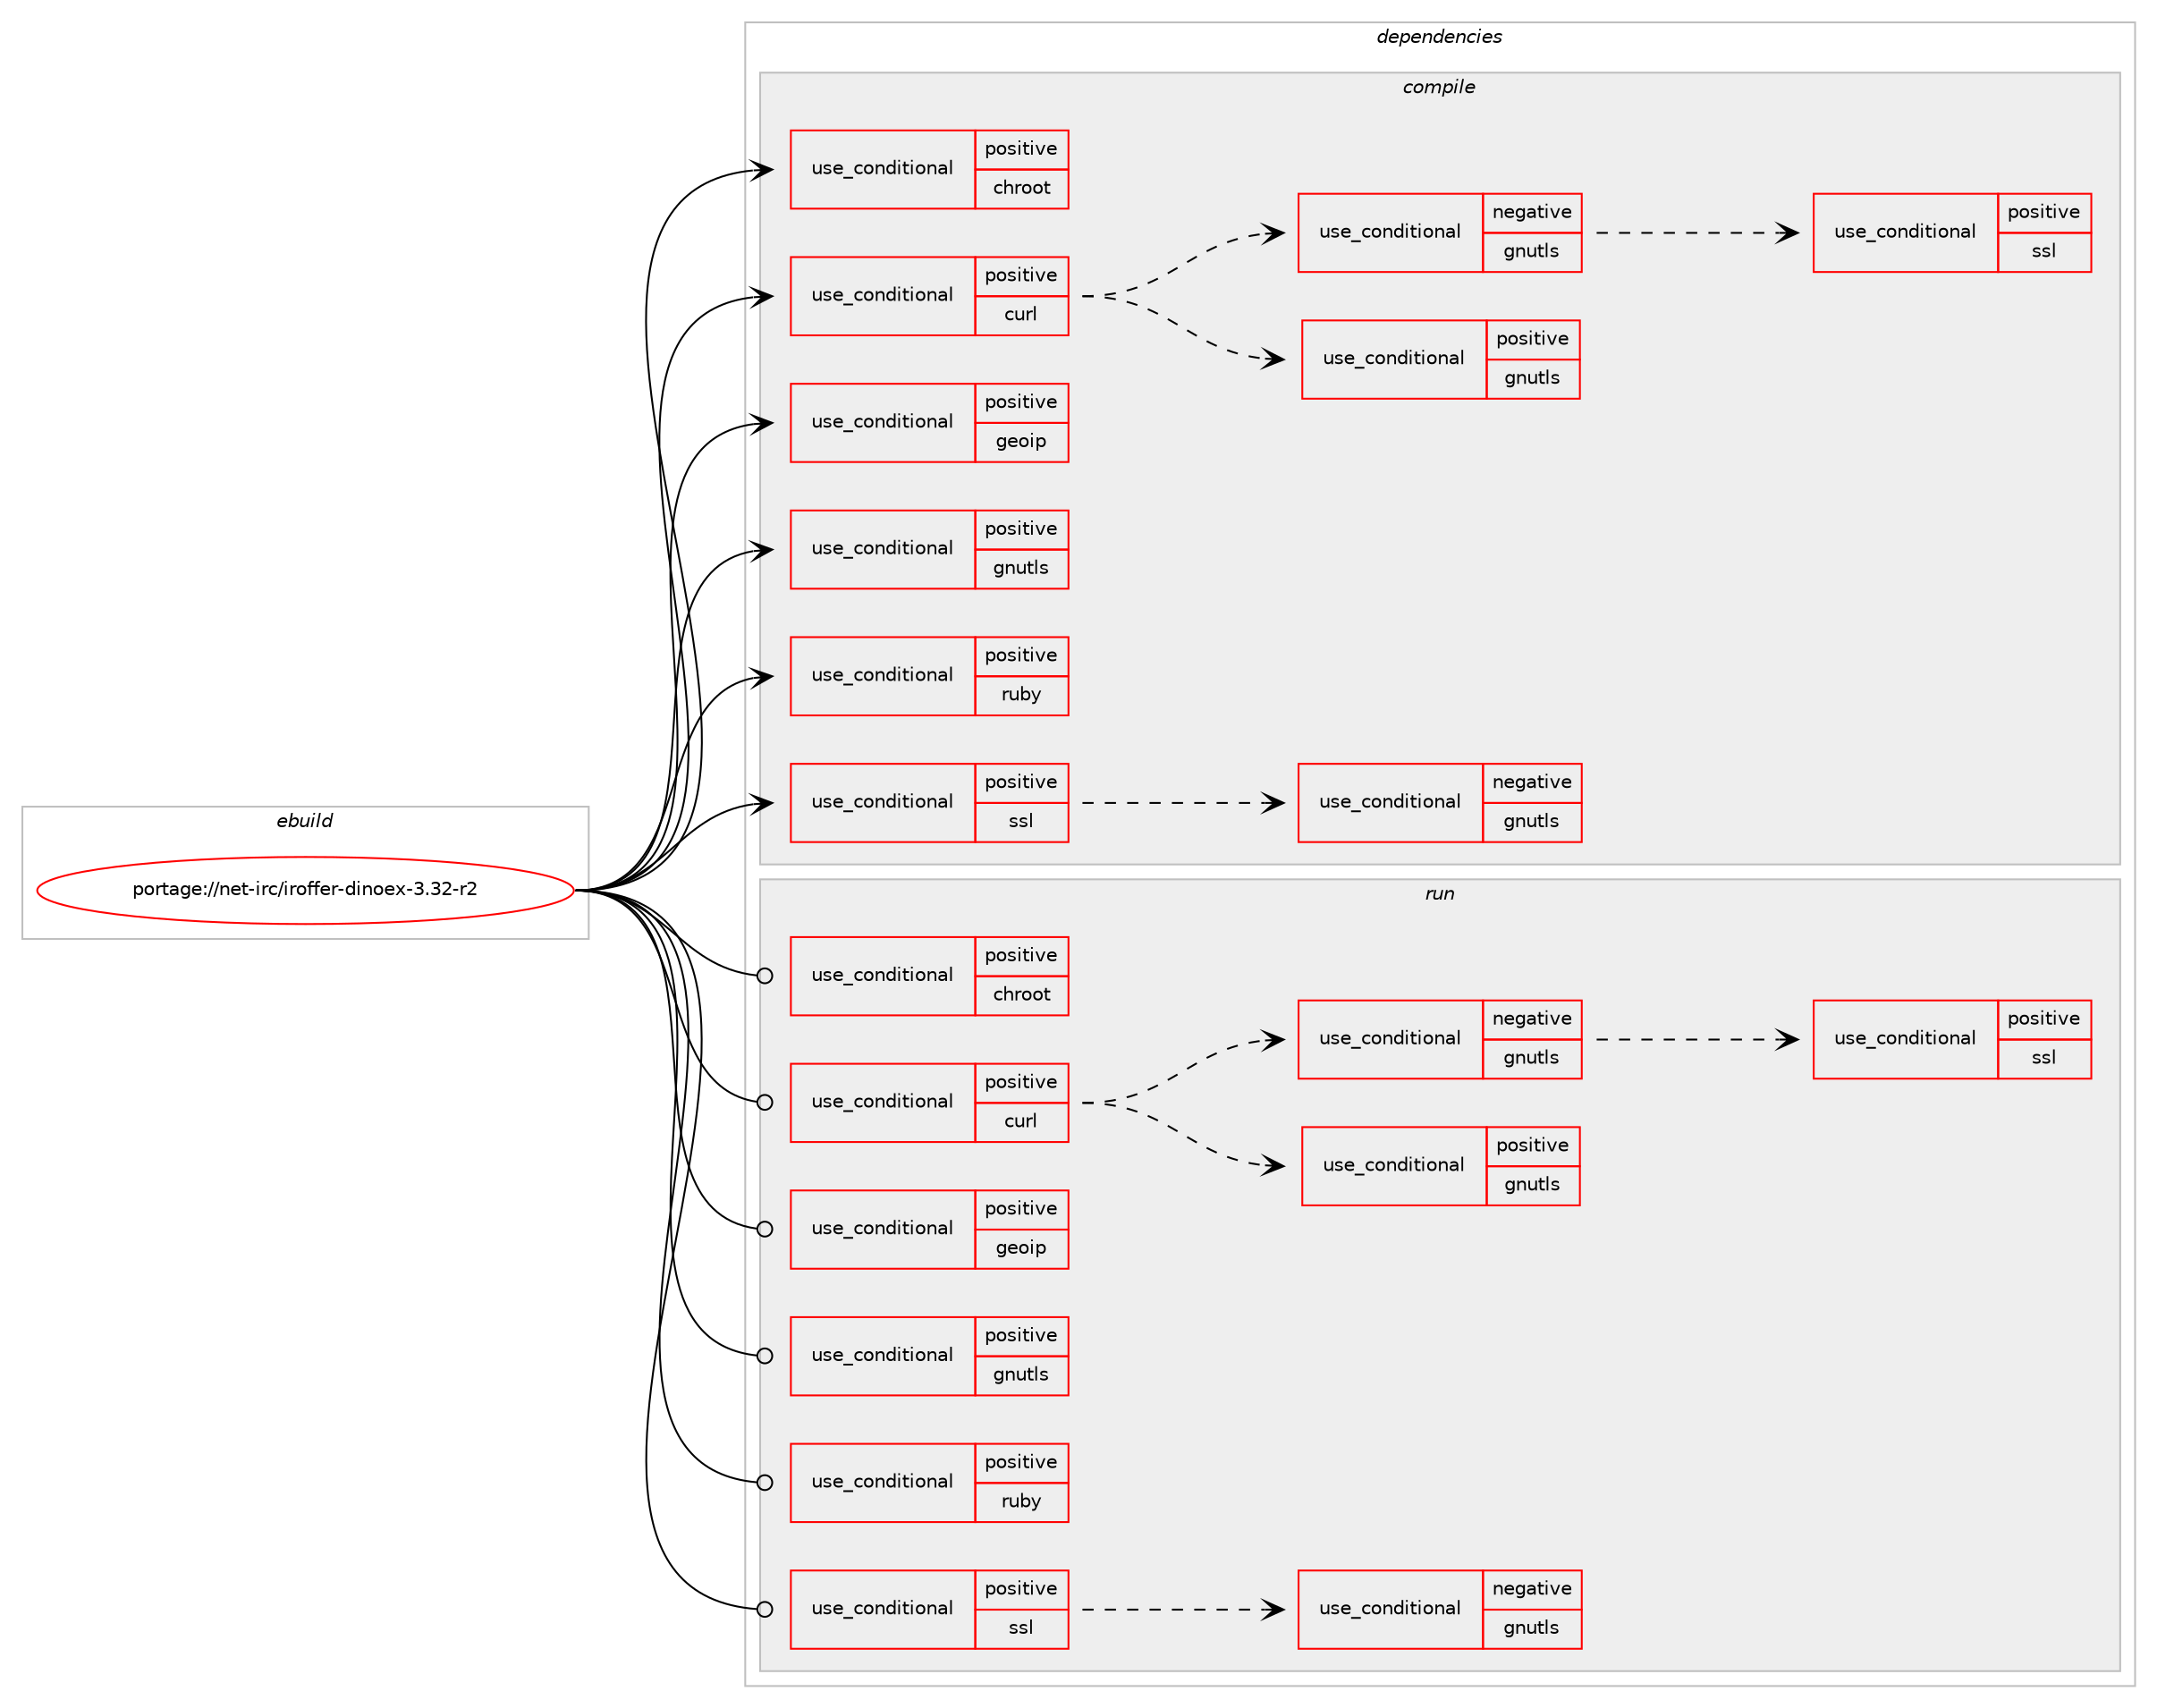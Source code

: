 digraph prolog {

# *************
# Graph options
# *************

newrank=true;
concentrate=true;
compound=true;
graph [rankdir=LR,fontname=Helvetica,fontsize=10,ranksep=1.5];#, ranksep=2.5, nodesep=0.2];
edge  [arrowhead=vee];
node  [fontname=Helvetica,fontsize=10];

# **********
# The ebuild
# **********

subgraph cluster_leftcol {
color=gray;
rank=same;
label=<<i>ebuild</i>>;
id [label="portage://net-irc/iroffer-dinoex-3.32-r2", color=red, width=4, href="../net-irc/iroffer-dinoex-3.32-r2.svg"];
}

# ****************
# The dependencies
# ****************

subgraph cluster_midcol {
color=gray;
label=<<i>dependencies</i>>;
subgraph cluster_compile {
fillcolor="#eeeeee";
style=filled;
label=<<i>compile</i>>;
subgraph cond148 {
dependency226 [label=<<TABLE BORDER="0" CELLBORDER="1" CELLSPACING="0" CELLPADDING="4"><TR><TD ROWSPAN="3" CELLPADDING="10">use_conditional</TD></TR><TR><TD>positive</TD></TR><TR><TD>chroot</TD></TR></TABLE>>, shape=none, color=red];
# *** BEGIN UNKNOWN DEPENDENCY TYPE (TODO) ***
# dependency226 -> package_dependency(portage://net-irc/iroffer-dinoex-3.32-r2,install,no,dev-libs,nss,none,[,,],[],[])
# *** END UNKNOWN DEPENDENCY TYPE (TODO) ***

}
id:e -> dependency226:w [weight=20,style="solid",arrowhead="vee"];
subgraph cond149 {
dependency227 [label=<<TABLE BORDER="0" CELLBORDER="1" CELLSPACING="0" CELLPADDING="4"><TR><TD ROWSPAN="3" CELLPADDING="10">use_conditional</TD></TR><TR><TD>positive</TD></TR><TR><TD>curl</TD></TR></TABLE>>, shape=none, color=red];
# *** BEGIN UNKNOWN DEPENDENCY TYPE (TODO) ***
# dependency227 -> package_dependency(portage://net-irc/iroffer-dinoex-3.32-r2,install,no,net-misc,curl,none,[,,],[],[use(optenable(ssl),none)])
# *** END UNKNOWN DEPENDENCY TYPE (TODO) ***

subgraph cond150 {
dependency228 [label=<<TABLE BORDER="0" CELLBORDER="1" CELLSPACING="0" CELLPADDING="4"><TR><TD ROWSPAN="3" CELLPADDING="10">use_conditional</TD></TR><TR><TD>positive</TD></TR><TR><TD>gnutls</TD></TR></TABLE>>, shape=none, color=red];
# *** BEGIN UNKNOWN DEPENDENCY TYPE (TODO) ***
# dependency228 -> package_dependency(portage://net-irc/iroffer-dinoex-3.32-r2,install,no,net-misc,curl,none,[,,],[],[use(enable(curl_ssl_gnutls),none)])
# *** END UNKNOWN DEPENDENCY TYPE (TODO) ***

}
dependency227:e -> dependency228:w [weight=20,style="dashed",arrowhead="vee"];
subgraph cond151 {
dependency229 [label=<<TABLE BORDER="0" CELLBORDER="1" CELLSPACING="0" CELLPADDING="4"><TR><TD ROWSPAN="3" CELLPADDING="10">use_conditional</TD></TR><TR><TD>negative</TD></TR><TR><TD>gnutls</TD></TR></TABLE>>, shape=none, color=red];
subgraph cond152 {
dependency230 [label=<<TABLE BORDER="0" CELLBORDER="1" CELLSPACING="0" CELLPADDING="4"><TR><TD ROWSPAN="3" CELLPADDING="10">use_conditional</TD></TR><TR><TD>positive</TD></TR><TR><TD>ssl</TD></TR></TABLE>>, shape=none, color=red];
# *** BEGIN UNKNOWN DEPENDENCY TYPE (TODO) ***
# dependency230 -> package_dependency(portage://net-irc/iroffer-dinoex-3.32-r2,install,no,net-misc,curl,none,[,,],[],[use(enable(curl_ssl_openssl),none)])
# *** END UNKNOWN DEPENDENCY TYPE (TODO) ***

}
dependency229:e -> dependency230:w [weight=20,style="dashed",arrowhead="vee"];
}
dependency227:e -> dependency229:w [weight=20,style="dashed",arrowhead="vee"];
}
id:e -> dependency227:w [weight=20,style="solid",arrowhead="vee"];
subgraph cond153 {
dependency231 [label=<<TABLE BORDER="0" CELLBORDER="1" CELLSPACING="0" CELLPADDING="4"><TR><TD ROWSPAN="3" CELLPADDING="10">use_conditional</TD></TR><TR><TD>positive</TD></TR><TR><TD>geoip</TD></TR></TABLE>>, shape=none, color=red];
# *** BEGIN UNKNOWN DEPENDENCY TYPE (TODO) ***
# dependency231 -> package_dependency(portage://net-irc/iroffer-dinoex-3.32-r2,install,no,dev-libs,geoip,none,[,,],[],[])
# *** END UNKNOWN DEPENDENCY TYPE (TODO) ***

}
id:e -> dependency231:w [weight=20,style="solid",arrowhead="vee"];
subgraph cond154 {
dependency232 [label=<<TABLE BORDER="0" CELLBORDER="1" CELLSPACING="0" CELLPADDING="4"><TR><TD ROWSPAN="3" CELLPADDING="10">use_conditional</TD></TR><TR><TD>positive</TD></TR><TR><TD>gnutls</TD></TR></TABLE>>, shape=none, color=red];
# *** BEGIN UNKNOWN DEPENDENCY TYPE (TODO) ***
# dependency232 -> package_dependency(portage://net-irc/iroffer-dinoex-3.32-r2,install,no,net-libs,gnutls,none,[,,],[],[])
# *** END UNKNOWN DEPENDENCY TYPE (TODO) ***

}
id:e -> dependency232:w [weight=20,style="solid",arrowhead="vee"];
subgraph cond155 {
dependency233 [label=<<TABLE BORDER="0" CELLBORDER="1" CELLSPACING="0" CELLPADDING="4"><TR><TD ROWSPAN="3" CELLPADDING="10">use_conditional</TD></TR><TR><TD>positive</TD></TR><TR><TD>ruby</TD></TR></TABLE>>, shape=none, color=red];
# *** BEGIN UNKNOWN DEPENDENCY TYPE (TODO) ***
# dependency233 -> package_dependency(portage://net-irc/iroffer-dinoex-3.32-r2,install,no,dev-lang,ruby,none,[,,],any_different_slot,[])
# *** END UNKNOWN DEPENDENCY TYPE (TODO) ***

}
id:e -> dependency233:w [weight=20,style="solid",arrowhead="vee"];
subgraph cond156 {
dependency234 [label=<<TABLE BORDER="0" CELLBORDER="1" CELLSPACING="0" CELLPADDING="4"><TR><TD ROWSPAN="3" CELLPADDING="10">use_conditional</TD></TR><TR><TD>positive</TD></TR><TR><TD>ssl</TD></TR></TABLE>>, shape=none, color=red];
subgraph cond157 {
dependency235 [label=<<TABLE BORDER="0" CELLBORDER="1" CELLSPACING="0" CELLPADDING="4"><TR><TD ROWSPAN="3" CELLPADDING="10">use_conditional</TD></TR><TR><TD>negative</TD></TR><TR><TD>gnutls</TD></TR></TABLE>>, shape=none, color=red];
# *** BEGIN UNKNOWN DEPENDENCY TYPE (TODO) ***
# dependency235 -> package_dependency(portage://net-irc/iroffer-dinoex-3.32-r2,install,no,dev-libs,openssl,none,[,,],[slot(0),equal],[])
# *** END UNKNOWN DEPENDENCY TYPE (TODO) ***

}
dependency234:e -> dependency235:w [weight=20,style="dashed",arrowhead="vee"];
}
id:e -> dependency234:w [weight=20,style="solid",arrowhead="vee"];
# *** BEGIN UNKNOWN DEPENDENCY TYPE (TODO) ***
# id -> package_dependency(portage://net-irc/iroffer-dinoex-3.32-r2,install,no,acct-user,iroffer,none,[,,],[],[])
# *** END UNKNOWN DEPENDENCY TYPE (TODO) ***

# *** BEGIN UNKNOWN DEPENDENCY TYPE (TODO) ***
# id -> package_dependency(portage://net-irc/iroffer-dinoex-3.32-r2,install,no,virtual,libcrypt,none,[,,],any_same_slot,[])
# *** END UNKNOWN DEPENDENCY TYPE (TODO) ***

}
subgraph cluster_compileandrun {
fillcolor="#eeeeee";
style=filled;
label=<<i>compile and run</i>>;
}
subgraph cluster_run {
fillcolor="#eeeeee";
style=filled;
label=<<i>run</i>>;
subgraph cond158 {
dependency236 [label=<<TABLE BORDER="0" CELLBORDER="1" CELLSPACING="0" CELLPADDING="4"><TR><TD ROWSPAN="3" CELLPADDING="10">use_conditional</TD></TR><TR><TD>positive</TD></TR><TR><TD>chroot</TD></TR></TABLE>>, shape=none, color=red];
# *** BEGIN UNKNOWN DEPENDENCY TYPE (TODO) ***
# dependency236 -> package_dependency(portage://net-irc/iroffer-dinoex-3.32-r2,run,no,dev-libs,nss,none,[,,],[],[])
# *** END UNKNOWN DEPENDENCY TYPE (TODO) ***

}
id:e -> dependency236:w [weight=20,style="solid",arrowhead="odot"];
subgraph cond159 {
dependency237 [label=<<TABLE BORDER="0" CELLBORDER="1" CELLSPACING="0" CELLPADDING="4"><TR><TD ROWSPAN="3" CELLPADDING="10">use_conditional</TD></TR><TR><TD>positive</TD></TR><TR><TD>curl</TD></TR></TABLE>>, shape=none, color=red];
# *** BEGIN UNKNOWN DEPENDENCY TYPE (TODO) ***
# dependency237 -> package_dependency(portage://net-irc/iroffer-dinoex-3.32-r2,run,no,net-misc,curl,none,[,,],[],[use(optenable(ssl),none)])
# *** END UNKNOWN DEPENDENCY TYPE (TODO) ***

subgraph cond160 {
dependency238 [label=<<TABLE BORDER="0" CELLBORDER="1" CELLSPACING="0" CELLPADDING="4"><TR><TD ROWSPAN="3" CELLPADDING="10">use_conditional</TD></TR><TR><TD>positive</TD></TR><TR><TD>gnutls</TD></TR></TABLE>>, shape=none, color=red];
# *** BEGIN UNKNOWN DEPENDENCY TYPE (TODO) ***
# dependency238 -> package_dependency(portage://net-irc/iroffer-dinoex-3.32-r2,run,no,net-misc,curl,none,[,,],[],[use(enable(curl_ssl_gnutls),none)])
# *** END UNKNOWN DEPENDENCY TYPE (TODO) ***

}
dependency237:e -> dependency238:w [weight=20,style="dashed",arrowhead="vee"];
subgraph cond161 {
dependency239 [label=<<TABLE BORDER="0" CELLBORDER="1" CELLSPACING="0" CELLPADDING="4"><TR><TD ROWSPAN="3" CELLPADDING="10">use_conditional</TD></TR><TR><TD>negative</TD></TR><TR><TD>gnutls</TD></TR></TABLE>>, shape=none, color=red];
subgraph cond162 {
dependency240 [label=<<TABLE BORDER="0" CELLBORDER="1" CELLSPACING="0" CELLPADDING="4"><TR><TD ROWSPAN="3" CELLPADDING="10">use_conditional</TD></TR><TR><TD>positive</TD></TR><TR><TD>ssl</TD></TR></TABLE>>, shape=none, color=red];
# *** BEGIN UNKNOWN DEPENDENCY TYPE (TODO) ***
# dependency240 -> package_dependency(portage://net-irc/iroffer-dinoex-3.32-r2,run,no,net-misc,curl,none,[,,],[],[use(enable(curl_ssl_openssl),none)])
# *** END UNKNOWN DEPENDENCY TYPE (TODO) ***

}
dependency239:e -> dependency240:w [weight=20,style="dashed",arrowhead="vee"];
}
dependency237:e -> dependency239:w [weight=20,style="dashed",arrowhead="vee"];
}
id:e -> dependency237:w [weight=20,style="solid",arrowhead="odot"];
subgraph cond163 {
dependency241 [label=<<TABLE BORDER="0" CELLBORDER="1" CELLSPACING="0" CELLPADDING="4"><TR><TD ROWSPAN="3" CELLPADDING="10">use_conditional</TD></TR><TR><TD>positive</TD></TR><TR><TD>geoip</TD></TR></TABLE>>, shape=none, color=red];
# *** BEGIN UNKNOWN DEPENDENCY TYPE (TODO) ***
# dependency241 -> package_dependency(portage://net-irc/iroffer-dinoex-3.32-r2,run,no,dev-libs,geoip,none,[,,],[],[])
# *** END UNKNOWN DEPENDENCY TYPE (TODO) ***

}
id:e -> dependency241:w [weight=20,style="solid",arrowhead="odot"];
subgraph cond164 {
dependency242 [label=<<TABLE BORDER="0" CELLBORDER="1" CELLSPACING="0" CELLPADDING="4"><TR><TD ROWSPAN="3" CELLPADDING="10">use_conditional</TD></TR><TR><TD>positive</TD></TR><TR><TD>gnutls</TD></TR></TABLE>>, shape=none, color=red];
# *** BEGIN UNKNOWN DEPENDENCY TYPE (TODO) ***
# dependency242 -> package_dependency(portage://net-irc/iroffer-dinoex-3.32-r2,run,no,net-libs,gnutls,none,[,,],[],[])
# *** END UNKNOWN DEPENDENCY TYPE (TODO) ***

}
id:e -> dependency242:w [weight=20,style="solid",arrowhead="odot"];
subgraph cond165 {
dependency243 [label=<<TABLE BORDER="0" CELLBORDER="1" CELLSPACING="0" CELLPADDING="4"><TR><TD ROWSPAN="3" CELLPADDING="10">use_conditional</TD></TR><TR><TD>positive</TD></TR><TR><TD>ruby</TD></TR></TABLE>>, shape=none, color=red];
# *** BEGIN UNKNOWN DEPENDENCY TYPE (TODO) ***
# dependency243 -> package_dependency(portage://net-irc/iroffer-dinoex-3.32-r2,run,no,dev-lang,ruby,none,[,,],any_different_slot,[])
# *** END UNKNOWN DEPENDENCY TYPE (TODO) ***

}
id:e -> dependency243:w [weight=20,style="solid",arrowhead="odot"];
subgraph cond166 {
dependency244 [label=<<TABLE BORDER="0" CELLBORDER="1" CELLSPACING="0" CELLPADDING="4"><TR><TD ROWSPAN="3" CELLPADDING="10">use_conditional</TD></TR><TR><TD>positive</TD></TR><TR><TD>ssl</TD></TR></TABLE>>, shape=none, color=red];
subgraph cond167 {
dependency245 [label=<<TABLE BORDER="0" CELLBORDER="1" CELLSPACING="0" CELLPADDING="4"><TR><TD ROWSPAN="3" CELLPADDING="10">use_conditional</TD></TR><TR><TD>negative</TD></TR><TR><TD>gnutls</TD></TR></TABLE>>, shape=none, color=red];
# *** BEGIN UNKNOWN DEPENDENCY TYPE (TODO) ***
# dependency245 -> package_dependency(portage://net-irc/iroffer-dinoex-3.32-r2,run,no,dev-libs,openssl,none,[,,],[slot(0),equal],[])
# *** END UNKNOWN DEPENDENCY TYPE (TODO) ***

}
dependency244:e -> dependency245:w [weight=20,style="dashed",arrowhead="vee"];
}
id:e -> dependency244:w [weight=20,style="solid",arrowhead="odot"];
# *** BEGIN UNKNOWN DEPENDENCY TYPE (TODO) ***
# id -> package_dependency(portage://net-irc/iroffer-dinoex-3.32-r2,run,no,acct-user,iroffer,none,[,,],[],[])
# *** END UNKNOWN DEPENDENCY TYPE (TODO) ***

# *** BEGIN UNKNOWN DEPENDENCY TYPE (TODO) ***
# id -> package_dependency(portage://net-irc/iroffer-dinoex-3.32-r2,run,no,virtual,libcrypt,none,[,,],any_same_slot,[])
# *** END UNKNOWN DEPENDENCY TYPE (TODO) ***

}
}

# **************
# The candidates
# **************

subgraph cluster_choices {
rank=same;
color=gray;
label=<<i>candidates</i>>;

}

}
